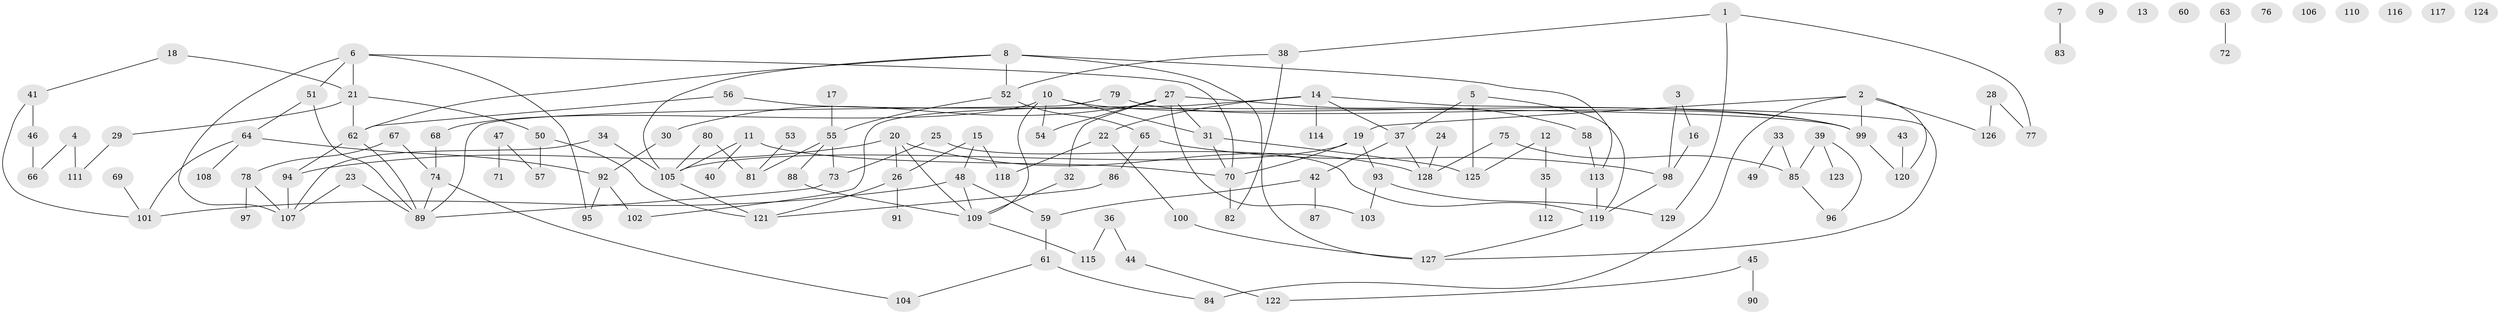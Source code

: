 // Generated by graph-tools (version 1.1) at 2025/39/03/09/25 04:39:27]
// undirected, 129 vertices, 163 edges
graph export_dot {
graph [start="1"]
  node [color=gray90,style=filled];
  1;
  2;
  3;
  4;
  5;
  6;
  7;
  8;
  9;
  10;
  11;
  12;
  13;
  14;
  15;
  16;
  17;
  18;
  19;
  20;
  21;
  22;
  23;
  24;
  25;
  26;
  27;
  28;
  29;
  30;
  31;
  32;
  33;
  34;
  35;
  36;
  37;
  38;
  39;
  40;
  41;
  42;
  43;
  44;
  45;
  46;
  47;
  48;
  49;
  50;
  51;
  52;
  53;
  54;
  55;
  56;
  57;
  58;
  59;
  60;
  61;
  62;
  63;
  64;
  65;
  66;
  67;
  68;
  69;
  70;
  71;
  72;
  73;
  74;
  75;
  76;
  77;
  78;
  79;
  80;
  81;
  82;
  83;
  84;
  85;
  86;
  87;
  88;
  89;
  90;
  91;
  92;
  93;
  94;
  95;
  96;
  97;
  98;
  99;
  100;
  101;
  102;
  103;
  104;
  105;
  106;
  107;
  108;
  109;
  110;
  111;
  112;
  113;
  114;
  115;
  116;
  117;
  118;
  119;
  120;
  121;
  122;
  123;
  124;
  125;
  126;
  127;
  128;
  129;
  1 -- 38;
  1 -- 77;
  1 -- 129;
  2 -- 19;
  2 -- 84;
  2 -- 99;
  2 -- 120;
  2 -- 126;
  3 -- 16;
  3 -- 98;
  4 -- 66;
  4 -- 111;
  5 -- 37;
  5 -- 119;
  5 -- 125;
  6 -- 21;
  6 -- 51;
  6 -- 70;
  6 -- 95;
  6 -- 107;
  7 -- 83;
  8 -- 52;
  8 -- 62;
  8 -- 105;
  8 -- 113;
  8 -- 127;
  10 -- 31;
  10 -- 54;
  10 -- 68;
  10 -- 99;
  10 -- 109;
  11 -- 40;
  11 -- 70;
  11 -- 105;
  12 -- 35;
  12 -- 125;
  14 -- 22;
  14 -- 37;
  14 -- 102;
  14 -- 114;
  14 -- 127;
  15 -- 26;
  15 -- 48;
  15 -- 118;
  16 -- 98;
  17 -- 55;
  18 -- 21;
  18 -- 41;
  19 -- 70;
  19 -- 93;
  19 -- 105;
  20 -- 26;
  20 -- 94;
  20 -- 109;
  20 -- 128;
  21 -- 29;
  21 -- 50;
  21 -- 62;
  22 -- 100;
  22 -- 118;
  23 -- 89;
  23 -- 107;
  24 -- 128;
  25 -- 73;
  25 -- 119;
  26 -- 91;
  26 -- 121;
  27 -- 30;
  27 -- 31;
  27 -- 32;
  27 -- 54;
  27 -- 58;
  27 -- 103;
  28 -- 77;
  28 -- 126;
  29 -- 111;
  30 -- 92;
  31 -- 70;
  31 -- 125;
  32 -- 109;
  33 -- 49;
  33 -- 85;
  34 -- 105;
  34 -- 107;
  35 -- 112;
  36 -- 44;
  36 -- 115;
  37 -- 42;
  37 -- 128;
  38 -- 52;
  38 -- 82;
  39 -- 85;
  39 -- 96;
  39 -- 123;
  41 -- 46;
  41 -- 101;
  42 -- 59;
  42 -- 87;
  43 -- 120;
  44 -- 122;
  45 -- 90;
  45 -- 122;
  46 -- 66;
  47 -- 57;
  47 -- 71;
  48 -- 59;
  48 -- 101;
  48 -- 109;
  50 -- 57;
  50 -- 121;
  51 -- 64;
  51 -- 89;
  52 -- 55;
  52 -- 65;
  53 -- 81;
  55 -- 73;
  55 -- 81;
  55 -- 88;
  56 -- 62;
  56 -- 99;
  58 -- 113;
  59 -- 61;
  61 -- 84;
  61 -- 104;
  62 -- 89;
  62 -- 94;
  63 -- 72;
  64 -- 92;
  64 -- 101;
  64 -- 108;
  65 -- 86;
  65 -- 98;
  67 -- 74;
  67 -- 78;
  68 -- 74;
  69 -- 101;
  70 -- 82;
  73 -- 89;
  74 -- 89;
  74 -- 104;
  75 -- 85;
  75 -- 128;
  78 -- 97;
  78 -- 107;
  79 -- 89;
  79 -- 99;
  80 -- 81;
  80 -- 105;
  85 -- 96;
  86 -- 121;
  88 -- 109;
  92 -- 95;
  92 -- 102;
  93 -- 103;
  93 -- 129;
  94 -- 107;
  98 -- 119;
  99 -- 120;
  100 -- 127;
  105 -- 121;
  109 -- 115;
  113 -- 119;
  119 -- 127;
}
